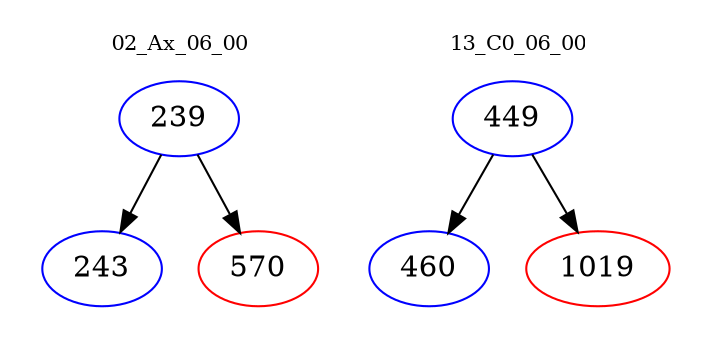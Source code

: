 digraph{
subgraph cluster_0 {
color = white
label = "02_Ax_06_00";
fontsize=10;
T0_239 [label="239", color="blue"]
T0_239 -> T0_243 [color="black"]
T0_243 [label="243", color="blue"]
T0_239 -> T0_570 [color="black"]
T0_570 [label="570", color="red"]
}
subgraph cluster_1 {
color = white
label = "13_C0_06_00";
fontsize=10;
T1_449 [label="449", color="blue"]
T1_449 -> T1_460 [color="black"]
T1_460 [label="460", color="blue"]
T1_449 -> T1_1019 [color="black"]
T1_1019 [label="1019", color="red"]
}
}
